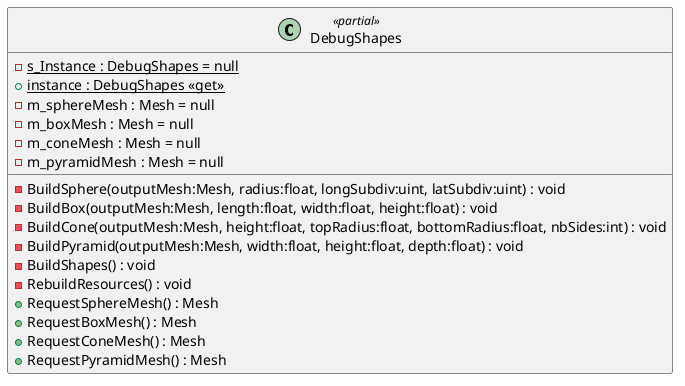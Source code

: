 @startuml
class DebugShapes <<partial>> {
    {static} - s_Instance : DebugShapes = null
    {static} + instance : DebugShapes <<get>>
    - m_sphereMesh : Mesh = null
    - m_boxMesh : Mesh = null
    - m_coneMesh : Mesh = null
    - m_pyramidMesh : Mesh = null
    - BuildSphere(outputMesh:Mesh, radius:float, longSubdiv:uint, latSubdiv:uint) : void
    - BuildBox(outputMesh:Mesh, length:float, width:float, height:float) : void
    - BuildCone(outputMesh:Mesh, height:float, topRadius:float, bottomRadius:float, nbSides:int) : void
    - BuildPyramid(outputMesh:Mesh, width:float, height:float, depth:float) : void
    - BuildShapes() : void
    - RebuildResources() : void
    + RequestSphereMesh() : Mesh
    + RequestBoxMesh() : Mesh
    + RequestConeMesh() : Mesh
    + RequestPyramidMesh() : Mesh
}
@enduml
